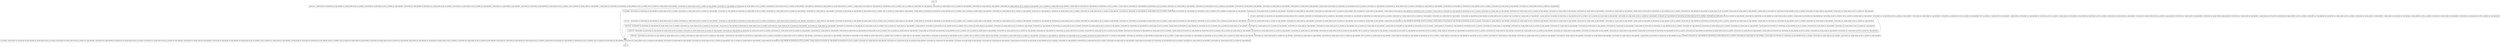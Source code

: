 digraph criticalEviction {
node [shape=record];
1133958843 [label="1133958843 - [(DUPLICATES && SEQUENTIAL && MAX_MEMORY && CACHE_MODE && ENV_IS_LOCKING), (DUPLICATES && CACHE_MODE && ENV_IS_LOCKING && !MAX_MEMORY), (!DUPLICATES && !MAX_MEMORY && SEQUENTIAL && CACHE_MODE && ENV_IS_LOCKING), (DUPLICATES && !CACHE_MODE && ENV_IS_LOCKING && !MAX_MEMORY), (!DUPLICATES && !CACHE_MODE && !MAX_MEMORY), (!DUPLICATES && SEQUENTIAL && MAX_MEMORY && CACHE_MODE && ENV_IS_LOCKING), (ENV_IS_LOCKING && !CACHE_MODE && !MAX_MEMORY), (!CACHE_MODE && !DUPLICATES && SEQUENTIAL && MAX_MEMORY && ENV_IS_LOCKING), (ENV_IS_LOCKING && CACHE_MODE && MAX_MEMORY), (!DUPLICATES && CACHE_MODE && ENV_IS_LOCKING && !MAX_MEMORY), (DUPLICATES && !MAX_MEMORY && !SEQUENTIAL && CACHE_MODE && ENV_IS_LOCKING), (DUPLICATES && CACHE_MODE && ENV_IS_LOCKING && MAX_MEMORY), (DUPLICATES && !SEQUENTIAL && MAX_MEMORY && CACHE_MODE && ENV_IS_LOCKING), (!CACHE_MODE && DUPLICATES && !MAX_MEMORY && !SEQUENTIAL && ENV_IS_LOCKING), (ENV_IS_LOCKING && CACHE_MODE && !MAX_MEMORY), (!DUPLICATES && !CACHE_MODE && ENV_IS_LOCKING && MAX_MEMORY), (!DUPLICATES && CACHE_MODE && !MAX_MEMORY), (!DUPLICATES && CACHE_MODE && ENV_IS_LOCKING && MAX_MEMORY), (ENV_IS_LOCKING && !CACHE_MODE && MAX_MEMORY), (!CACHE_MODE && DUPLICATES && !MAX_MEMORY && SEQUENTIAL && ENV_IS_LOCKING), (!CACHE_MODE && !DUPLICATES && !MAX_MEMORY && SEQUENTIAL && ENV_IS_LOCKING), (DUPLICATES && !CACHE_MODE && !MAX_MEMORY), (DUPLICATES && !CACHE_MODE && ENV_IS_LOCKING && MAX_MEMORY), (DUPLICATES && !CACHE_MODE && MAX_MEMORY), (!DUPLICATES && CACHE_MODE && MAX_MEMORY), (!DUPLICATES && !CACHE_MODE && MAX_MEMORY), (!CACHE_MODE && DUPLICATES && SEQUENTIAL && MAX_MEMORY && ENV_IS_LOCKING), (DUPLICATES && !MAX_MEMORY && SEQUENTIAL && CACHE_MODE && ENV_IS_LOCKING), (DUPLICATES && CACHE_MODE && !MAX_MEMORY), (!CACHE_MODE && DUPLICATES && !SEQUENTIAL && MAX_MEMORY && ENV_IS_LOCKING), (DUPLICATES && CACHE_MODE && MAX_MEMORY), (!DUPLICATES && !CACHE_MODE && ENV_IS_LOCKING && !MAX_MEMORY)]"];
entry [label="entry - []"];
exit [label="exit - []"];
902853530 [label="902853530 - [(DUPLICATES && SEQUENTIAL && MAX_MEMORY && CACHE_MODE && ENV_IS_LOCKING), (DUPLICATES && CACHE_MODE && ENV_IS_LOCKING && !MAX_MEMORY), (!DUPLICATES && !MAX_MEMORY && SEQUENTIAL && CACHE_MODE && ENV_IS_LOCKING), (DUPLICATES && !CACHE_MODE && ENV_IS_LOCKING && !MAX_MEMORY), (!DUPLICATES && !CACHE_MODE && !MAX_MEMORY), (!DUPLICATES && SEQUENTIAL && MAX_MEMORY && CACHE_MODE && ENV_IS_LOCKING), (ENV_IS_LOCKING && !CACHE_MODE && !MAX_MEMORY), (!CACHE_MODE && !DUPLICATES && SEQUENTIAL && MAX_MEMORY && ENV_IS_LOCKING), (ENV_IS_LOCKING && CACHE_MODE && MAX_MEMORY), (!DUPLICATES && CACHE_MODE && ENV_IS_LOCKING && !MAX_MEMORY), (DUPLICATES && !MAX_MEMORY && !SEQUENTIAL && CACHE_MODE && ENV_IS_LOCKING), (DUPLICATES && CACHE_MODE && ENV_IS_LOCKING && MAX_MEMORY), (DUPLICATES && !SEQUENTIAL && MAX_MEMORY && CACHE_MODE && ENV_IS_LOCKING), (!CACHE_MODE && DUPLICATES && !MAX_MEMORY && !SEQUENTIAL && ENV_IS_LOCKING), (ENV_IS_LOCKING && CACHE_MODE && !MAX_MEMORY), (!DUPLICATES && !CACHE_MODE && ENV_IS_LOCKING && MAX_MEMORY), (!DUPLICATES && CACHE_MODE && !MAX_MEMORY), (!DUPLICATES && CACHE_MODE && ENV_IS_LOCKING && MAX_MEMORY), (ENV_IS_LOCKING && !CACHE_MODE && MAX_MEMORY), (!CACHE_MODE && DUPLICATES && !MAX_MEMORY && SEQUENTIAL && ENV_IS_LOCKING), (!CACHE_MODE && !DUPLICATES && !MAX_MEMORY && SEQUENTIAL && ENV_IS_LOCKING), (DUPLICATES && !CACHE_MODE && !MAX_MEMORY), (DUPLICATES && !CACHE_MODE && ENV_IS_LOCKING && MAX_MEMORY), (DUPLICATES && !CACHE_MODE && MAX_MEMORY), (!DUPLICATES && CACHE_MODE && MAX_MEMORY), (!DUPLICATES && !CACHE_MODE && MAX_MEMORY), (!CACHE_MODE && DUPLICATES && SEQUENTIAL && MAX_MEMORY && ENV_IS_LOCKING), (DUPLICATES && !MAX_MEMORY && SEQUENTIAL && CACHE_MODE && ENV_IS_LOCKING), (DUPLICATES && CACHE_MODE && !MAX_MEMORY), (!CACHE_MODE && DUPLICATES && !SEQUENTIAL && MAX_MEMORY && ENV_IS_LOCKING), (DUPLICATES && CACHE_MODE && MAX_MEMORY), (!DUPLICATES && !CACHE_MODE && ENV_IS_LOCKING && !MAX_MEMORY)]"];
1440427235 [label="1440427235 - [(DUPLICATES && SEQUENTIAL && MAX_MEMORY && CACHE_MODE && ENV_IS_LOCKING), (DUPLICATES && CACHE_MODE && ENV_IS_LOCKING && !MAX_MEMORY), (!DUPLICATES && !MAX_MEMORY && SEQUENTIAL && CACHE_MODE && ENV_IS_LOCKING), (DUPLICATES && !CACHE_MODE && ENV_IS_LOCKING && !MAX_MEMORY), (!DUPLICATES && !CACHE_MODE && !MAX_MEMORY), (!DUPLICATES && SEQUENTIAL && MAX_MEMORY && CACHE_MODE && ENV_IS_LOCKING), (ENV_IS_LOCKING && !CACHE_MODE && !MAX_MEMORY), (!CACHE_MODE && !DUPLICATES && SEQUENTIAL && MAX_MEMORY && ENV_IS_LOCKING), (ENV_IS_LOCKING && CACHE_MODE && MAX_MEMORY), (!DUPLICATES && CACHE_MODE && ENV_IS_LOCKING && !MAX_MEMORY), (DUPLICATES && !MAX_MEMORY && !SEQUENTIAL && CACHE_MODE && ENV_IS_LOCKING), (DUPLICATES && CACHE_MODE && ENV_IS_LOCKING && MAX_MEMORY), (DUPLICATES && !SEQUENTIAL && MAX_MEMORY && CACHE_MODE && ENV_IS_LOCKING), (!CACHE_MODE && DUPLICATES && !MAX_MEMORY && !SEQUENTIAL && ENV_IS_LOCKING), (ENV_IS_LOCKING && CACHE_MODE && !MAX_MEMORY), (!DUPLICATES && !CACHE_MODE && ENV_IS_LOCKING && MAX_MEMORY), (!DUPLICATES && CACHE_MODE && !MAX_MEMORY), (!DUPLICATES && CACHE_MODE && ENV_IS_LOCKING && MAX_MEMORY), (ENV_IS_LOCKING && !CACHE_MODE && MAX_MEMORY), (!CACHE_MODE && DUPLICATES && !MAX_MEMORY && SEQUENTIAL && ENV_IS_LOCKING), (!CACHE_MODE && !DUPLICATES && !MAX_MEMORY && SEQUENTIAL && ENV_IS_LOCKING), (DUPLICATES && !CACHE_MODE && !MAX_MEMORY), (DUPLICATES && !CACHE_MODE && ENV_IS_LOCKING && MAX_MEMORY), (DUPLICATES && !CACHE_MODE && MAX_MEMORY), (!DUPLICATES && CACHE_MODE && MAX_MEMORY), (!DUPLICATES && !CACHE_MODE && MAX_MEMORY), (!CACHE_MODE && DUPLICATES && SEQUENTIAL && MAX_MEMORY && ENV_IS_LOCKING), (DUPLICATES && !MAX_MEMORY && SEQUENTIAL && CACHE_MODE && ENV_IS_LOCKING), (DUPLICATES && CACHE_MODE && !MAX_MEMORY), (!CACHE_MODE && DUPLICATES && !SEQUENTIAL && MAX_MEMORY && ENV_IS_LOCKING), (DUPLICATES && CACHE_MODE && MAX_MEMORY), (!DUPLICATES && !CACHE_MODE && ENV_IS_LOCKING && !MAX_MEMORY)]"];
1082541631 [label="1082541631 - [(DUPLICATES && SEQUENTIAL && MAX_MEMORY && CACHE_MODE && ENV_IS_LOCKING), (DUPLICATES && CACHE_MODE && ENV_IS_LOCKING && !MAX_MEMORY), (!DUPLICATES && !MAX_MEMORY && SEQUENTIAL && CACHE_MODE && ENV_IS_LOCKING), (DUPLICATES && !CACHE_MODE && ENV_IS_LOCKING && !MAX_MEMORY), (!DUPLICATES && !CACHE_MODE && !MAX_MEMORY), (!DUPLICATES && SEQUENTIAL && MAX_MEMORY && CACHE_MODE && ENV_IS_LOCKING), (ENV_IS_LOCKING && !CACHE_MODE && !MAX_MEMORY), (!CACHE_MODE && !DUPLICATES && SEQUENTIAL && MAX_MEMORY && ENV_IS_LOCKING), (ENV_IS_LOCKING && CACHE_MODE && MAX_MEMORY), (!DUPLICATES && CACHE_MODE && ENV_IS_LOCKING && !MAX_MEMORY), (DUPLICATES && !MAX_MEMORY && !SEQUENTIAL && CACHE_MODE && ENV_IS_LOCKING), (DUPLICATES && CACHE_MODE && ENV_IS_LOCKING && MAX_MEMORY), (DUPLICATES && !SEQUENTIAL && MAX_MEMORY && CACHE_MODE && ENV_IS_LOCKING), (!CACHE_MODE && DUPLICATES && !MAX_MEMORY && !SEQUENTIAL && ENV_IS_LOCKING), (ENV_IS_LOCKING && CACHE_MODE && !MAX_MEMORY), (!DUPLICATES && !CACHE_MODE && ENV_IS_LOCKING && MAX_MEMORY), (!DUPLICATES && CACHE_MODE && !MAX_MEMORY), (!DUPLICATES && CACHE_MODE && ENV_IS_LOCKING && MAX_MEMORY), (ENV_IS_LOCKING && !CACHE_MODE && MAX_MEMORY), (!CACHE_MODE && DUPLICATES && !MAX_MEMORY && SEQUENTIAL && ENV_IS_LOCKING), (!CACHE_MODE && !DUPLICATES && !MAX_MEMORY && SEQUENTIAL && ENV_IS_LOCKING), (DUPLICATES && !CACHE_MODE && !MAX_MEMORY), (DUPLICATES && !CACHE_MODE && ENV_IS_LOCKING && MAX_MEMORY), (DUPLICATES && !CACHE_MODE && MAX_MEMORY), (!DUPLICATES && CACHE_MODE && MAX_MEMORY), (!DUPLICATES && !CACHE_MODE && MAX_MEMORY), (!CACHE_MODE && DUPLICATES && SEQUENTIAL && MAX_MEMORY && ENV_IS_LOCKING), (DUPLICATES && !MAX_MEMORY && SEQUENTIAL && CACHE_MODE && ENV_IS_LOCKING), (DUPLICATES && CACHE_MODE && !MAX_MEMORY), (!CACHE_MODE && DUPLICATES && !SEQUENTIAL && MAX_MEMORY && ENV_IS_LOCKING), (DUPLICATES && CACHE_MODE && MAX_MEMORY), (!DUPLICATES && !CACHE_MODE && ENV_IS_LOCKING && !MAX_MEMORY)]"];
1844104161 [label="1844104161 - [(DUPLICATES && SEQUENTIAL && MAX_MEMORY && CACHE_MODE && ENV_IS_LOCKING), (DUPLICATES && CACHE_MODE && ENV_IS_LOCKING && !MAX_MEMORY), (!DUPLICATES && !MAX_MEMORY && SEQUENTIAL && CACHE_MODE && ENV_IS_LOCKING), (DUPLICATES && !CACHE_MODE && ENV_IS_LOCKING && !MAX_MEMORY), (!DUPLICATES && !CACHE_MODE && !MAX_MEMORY), (!DUPLICATES && SEQUENTIAL && MAX_MEMORY && CACHE_MODE && ENV_IS_LOCKING), (ENV_IS_LOCKING && !CACHE_MODE && !MAX_MEMORY), (!CACHE_MODE && !DUPLICATES && SEQUENTIAL && MAX_MEMORY && ENV_IS_LOCKING), (ENV_IS_LOCKING && CACHE_MODE && MAX_MEMORY), (!DUPLICATES && CACHE_MODE && ENV_IS_LOCKING && !MAX_MEMORY), (DUPLICATES && !MAX_MEMORY && !SEQUENTIAL && CACHE_MODE && ENV_IS_LOCKING), (DUPLICATES && CACHE_MODE && ENV_IS_LOCKING && MAX_MEMORY), (DUPLICATES && !SEQUENTIAL && MAX_MEMORY && CACHE_MODE && ENV_IS_LOCKING), (!CACHE_MODE && DUPLICATES && !MAX_MEMORY && !SEQUENTIAL && ENV_IS_LOCKING), (ENV_IS_LOCKING && CACHE_MODE && !MAX_MEMORY), (!DUPLICATES && !CACHE_MODE && ENV_IS_LOCKING && MAX_MEMORY), (!DUPLICATES && CACHE_MODE && !MAX_MEMORY), (!DUPLICATES && CACHE_MODE && ENV_IS_LOCKING && MAX_MEMORY), (ENV_IS_LOCKING && !CACHE_MODE && MAX_MEMORY), (!CACHE_MODE && DUPLICATES && !MAX_MEMORY && SEQUENTIAL && ENV_IS_LOCKING), (!CACHE_MODE && !DUPLICATES && !MAX_MEMORY && SEQUENTIAL && ENV_IS_LOCKING), (DUPLICATES && !CACHE_MODE && !MAX_MEMORY), (DUPLICATES && !CACHE_MODE && ENV_IS_LOCKING && MAX_MEMORY), (DUPLICATES && !CACHE_MODE && MAX_MEMORY), (!DUPLICATES && CACHE_MODE && MAX_MEMORY), (!DUPLICATES && !CACHE_MODE && MAX_MEMORY), (!CACHE_MODE && DUPLICATES && SEQUENTIAL && MAX_MEMORY && ENV_IS_LOCKING), (DUPLICATES && !MAX_MEMORY && SEQUENTIAL && CACHE_MODE && ENV_IS_LOCKING), (DUPLICATES && CACHE_MODE && !MAX_MEMORY), (!CACHE_MODE && DUPLICATES && !SEQUENTIAL && MAX_MEMORY && ENV_IS_LOCKING), (DUPLICATES && CACHE_MODE && MAX_MEMORY), (!DUPLICATES && !CACHE_MODE && ENV_IS_LOCKING && !MAX_MEMORY)]"];
2144383966 [label="2144383966 - [(DUPLICATES && SEQUENTIAL && MAX_MEMORY && CACHE_MODE && ENV_IS_LOCKING), (DUPLICATES && CACHE_MODE && ENV_IS_LOCKING && !MAX_MEMORY), (!DUPLICATES && !MAX_MEMORY && SEQUENTIAL && CACHE_MODE && ENV_IS_LOCKING), (DUPLICATES && !CACHE_MODE && ENV_IS_LOCKING && !MAX_MEMORY), (!DUPLICATES && !CACHE_MODE && !MAX_MEMORY), (!DUPLICATES && SEQUENTIAL && MAX_MEMORY && CACHE_MODE && ENV_IS_LOCKING), (ENV_IS_LOCKING && !CACHE_MODE && !MAX_MEMORY), (!CACHE_MODE && !DUPLICATES && SEQUENTIAL && MAX_MEMORY && ENV_IS_LOCKING), (ENV_IS_LOCKING && CACHE_MODE && MAX_MEMORY), (!DUPLICATES && CACHE_MODE && ENV_IS_LOCKING && !MAX_MEMORY), (DUPLICATES && !MAX_MEMORY && !SEQUENTIAL && CACHE_MODE && ENV_IS_LOCKING), (DUPLICATES && CACHE_MODE && ENV_IS_LOCKING && MAX_MEMORY), (DUPLICATES && !SEQUENTIAL && MAX_MEMORY && CACHE_MODE && ENV_IS_LOCKING), (!CACHE_MODE && DUPLICATES && !MAX_MEMORY && !SEQUENTIAL && ENV_IS_LOCKING), (ENV_IS_LOCKING && CACHE_MODE && !MAX_MEMORY), (!DUPLICATES && !CACHE_MODE && ENV_IS_LOCKING && MAX_MEMORY), (!DUPLICATES && CACHE_MODE && !MAX_MEMORY), (!DUPLICATES && CACHE_MODE && ENV_IS_LOCKING && MAX_MEMORY), (ENV_IS_LOCKING && !CACHE_MODE && MAX_MEMORY), (!CACHE_MODE && DUPLICATES && !MAX_MEMORY && SEQUENTIAL && ENV_IS_LOCKING), (!CACHE_MODE && !DUPLICATES && !MAX_MEMORY && SEQUENTIAL && ENV_IS_LOCKING), (DUPLICATES && !CACHE_MODE && !MAX_MEMORY), (DUPLICATES && !CACHE_MODE && ENV_IS_LOCKING && MAX_MEMORY), (DUPLICATES && !CACHE_MODE && MAX_MEMORY), (!DUPLICATES && CACHE_MODE && MAX_MEMORY), (!DUPLICATES && !CACHE_MODE && MAX_MEMORY), (!CACHE_MODE && DUPLICATES && SEQUENTIAL && MAX_MEMORY && ENV_IS_LOCKING), (DUPLICATES && !MAX_MEMORY && SEQUENTIAL && CACHE_MODE && ENV_IS_LOCKING), (DUPLICATES && CACHE_MODE && !MAX_MEMORY), (!CACHE_MODE && DUPLICATES && !SEQUENTIAL && MAX_MEMORY && ENV_IS_LOCKING), (DUPLICATES && CACHE_MODE && MAX_MEMORY), (!DUPLICATES && !CACHE_MODE && ENV_IS_LOCKING && !MAX_MEMORY)]"];
976375012 [label="976375012 - [(DUPLICATES && SEQUENTIAL && MAX_MEMORY && CACHE_MODE && ENV_IS_LOCKING), (DUPLICATES && CACHE_MODE && ENV_IS_LOCKING && !MAX_MEMORY), (!DUPLICATES && !MAX_MEMORY && SEQUENTIAL && CACHE_MODE && ENV_IS_LOCKING), (DUPLICATES && !CACHE_MODE && ENV_IS_LOCKING && !MAX_MEMORY), (!DUPLICATES && !CACHE_MODE && !MAX_MEMORY), (!DUPLICATES && SEQUENTIAL && MAX_MEMORY && CACHE_MODE && ENV_IS_LOCKING), (ENV_IS_LOCKING && !CACHE_MODE && !MAX_MEMORY), (!CACHE_MODE && !DUPLICATES && SEQUENTIAL && MAX_MEMORY && ENV_IS_LOCKING), (ENV_IS_LOCKING && CACHE_MODE && MAX_MEMORY), (!DUPLICATES && CACHE_MODE && ENV_IS_LOCKING && !MAX_MEMORY), (DUPLICATES && !MAX_MEMORY && !SEQUENTIAL && CACHE_MODE && ENV_IS_LOCKING), (DUPLICATES && CACHE_MODE && ENV_IS_LOCKING && MAX_MEMORY), (DUPLICATES && !SEQUENTIAL && MAX_MEMORY && CACHE_MODE && ENV_IS_LOCKING), (!CACHE_MODE && DUPLICATES && !MAX_MEMORY && !SEQUENTIAL && ENV_IS_LOCKING), (ENV_IS_LOCKING && CACHE_MODE && !MAX_MEMORY), (!DUPLICATES && !CACHE_MODE && ENV_IS_LOCKING && MAX_MEMORY), (!DUPLICATES && CACHE_MODE && !MAX_MEMORY), (!DUPLICATES && CACHE_MODE && ENV_IS_LOCKING && MAX_MEMORY), (ENV_IS_LOCKING && !CACHE_MODE && MAX_MEMORY), (!CACHE_MODE && DUPLICATES && !MAX_MEMORY && SEQUENTIAL && ENV_IS_LOCKING), (!CACHE_MODE && !DUPLICATES && !MAX_MEMORY && SEQUENTIAL && ENV_IS_LOCKING), (DUPLICATES && !CACHE_MODE && !MAX_MEMORY), (DUPLICATES && !CACHE_MODE && ENV_IS_LOCKING && MAX_MEMORY), (DUPLICATES && !CACHE_MODE && MAX_MEMORY), (!DUPLICATES && CACHE_MODE && MAX_MEMORY), (!DUPLICATES && !CACHE_MODE && MAX_MEMORY), (!CACHE_MODE && DUPLICATES && SEQUENTIAL && MAX_MEMORY && ENV_IS_LOCKING), (DUPLICATES && !MAX_MEMORY && SEQUENTIAL && CACHE_MODE && ENV_IS_LOCKING), (DUPLICATES && CACHE_MODE && !MAX_MEMORY), (!CACHE_MODE && DUPLICATES && !SEQUENTIAL && MAX_MEMORY && ENV_IS_LOCKING), (DUPLICATES && CACHE_MODE && MAX_MEMORY), (!DUPLICATES && !CACHE_MODE && ENV_IS_LOCKING && !MAX_MEMORY)]"];
20720353 [label="20720353 - [(DUPLICATES && SEQUENTIAL && MAX_MEMORY && CACHE_MODE && ENV_IS_LOCKING), (DUPLICATES && CACHE_MODE && ENV_IS_LOCKING && !MAX_MEMORY), (!DUPLICATES && !MAX_MEMORY && SEQUENTIAL && CACHE_MODE && ENV_IS_LOCKING), (DUPLICATES && !CACHE_MODE && ENV_IS_LOCKING && !MAX_MEMORY), (!DUPLICATES && !CACHE_MODE && !MAX_MEMORY), (!DUPLICATES && SEQUENTIAL && MAX_MEMORY && CACHE_MODE && ENV_IS_LOCKING), (ENV_IS_LOCKING && !CACHE_MODE && !MAX_MEMORY), (!CACHE_MODE && !DUPLICATES && SEQUENTIAL && MAX_MEMORY && ENV_IS_LOCKING), (ENV_IS_LOCKING && CACHE_MODE && MAX_MEMORY), (!DUPLICATES && CACHE_MODE && ENV_IS_LOCKING && !MAX_MEMORY), (DUPLICATES && !MAX_MEMORY && !SEQUENTIAL && CACHE_MODE && ENV_IS_LOCKING), (DUPLICATES && CACHE_MODE && ENV_IS_LOCKING && MAX_MEMORY), (DUPLICATES && !SEQUENTIAL && MAX_MEMORY && CACHE_MODE && ENV_IS_LOCKING), (!CACHE_MODE && DUPLICATES && !MAX_MEMORY && !SEQUENTIAL && ENV_IS_LOCKING), (ENV_IS_LOCKING && CACHE_MODE && !MAX_MEMORY), (!DUPLICATES && !CACHE_MODE && ENV_IS_LOCKING && MAX_MEMORY), (!DUPLICATES && CACHE_MODE && !MAX_MEMORY), (!DUPLICATES && CACHE_MODE && ENV_IS_LOCKING && MAX_MEMORY), (ENV_IS_LOCKING && !CACHE_MODE && MAX_MEMORY), (!CACHE_MODE && DUPLICATES && !MAX_MEMORY && SEQUENTIAL && ENV_IS_LOCKING), (!CACHE_MODE && !DUPLICATES && !MAX_MEMORY && SEQUENTIAL && ENV_IS_LOCKING), (DUPLICATES && !CACHE_MODE && !MAX_MEMORY), (DUPLICATES && !CACHE_MODE && ENV_IS_LOCKING && MAX_MEMORY), (DUPLICATES && !CACHE_MODE && MAX_MEMORY), (!DUPLICATES && CACHE_MODE && MAX_MEMORY), (!DUPLICATES && !CACHE_MODE && MAX_MEMORY), (!CACHE_MODE && DUPLICATES && SEQUENTIAL && MAX_MEMORY && ENV_IS_LOCKING), (DUPLICATES && !MAX_MEMORY && SEQUENTIAL && CACHE_MODE && ENV_IS_LOCKING), (DUPLICATES && CACHE_MODE && !MAX_MEMORY), (!CACHE_MODE && DUPLICATES && !SEQUENTIAL && MAX_MEMORY && ENV_IS_LOCKING), (DUPLICATES && CACHE_MODE && MAX_MEMORY), (!DUPLICATES && !CACHE_MODE && ENV_IS_LOCKING && !MAX_MEMORY)]"];
entry;
exit;
1133958843 -> exit;
entry -> 1844104161;
902853530 -> 1133958843;
902853530 -> 1440427235;
1440427235 -> 1133958843;
1440427235 -> 1082541631;
1082541631 -> 1133958843;
1844104161 -> 1133958843;
1844104161 -> 2144383966;
2144383966 -> 976375012;
2144383966 -> 20720353;
976375012 -> 1133958843;
976375012 -> 902853530;
20720353 -> 1082541631;
20720353 -> 976375012;
}

